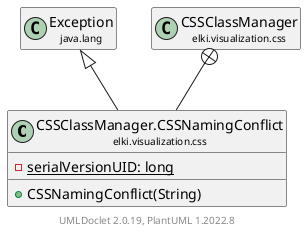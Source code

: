 @startuml
    remove .*\.(Instance|Par|Parameterizer|Factory)$
    set namespaceSeparator none
    hide empty fields
    hide empty methods

    class "<size:14>CSSClassManager.CSSNamingConflict\n<size:10>elki.visualization.css" as elki.visualization.css.CSSClassManager.CSSNamingConflict [[CSSClassManager.CSSNamingConflict.html]] {
        {static} -serialVersionUID: long
        +CSSNamingConflict(String)
    }

    class "<size:14>Exception\n<size:10>java.lang" as java.lang.Exception
    class "<size:14>CSSClassManager\n<size:10>elki.visualization.css" as elki.visualization.css.CSSClassManager [[CSSClassManager.html]]

    java.lang.Exception <|-- elki.visualization.css.CSSClassManager.CSSNamingConflict
    elki.visualization.css.CSSClassManager +-- elki.visualization.css.CSSClassManager.CSSNamingConflict

    center footer UMLDoclet 2.0.19, PlantUML 1.2022.8
@enduml
